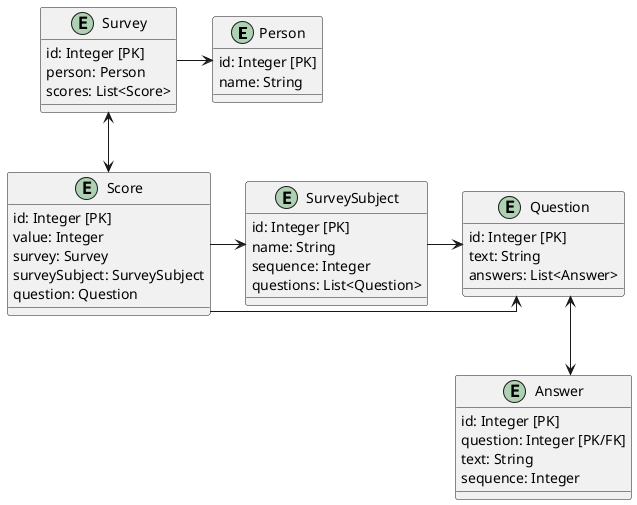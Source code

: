 @startuml
skinparam linetype ortho

entity Person {
    id: Integer [PK]
    name: String
}

entity Question {
    id: Integer [PK]
    text: String
    answers: List<Answer>
}

entity Survey {
    id: Integer [PK]
    person: Person
    scores: List<Score>
}

entity SurveySubject {
    id: Integer [PK]
    name: String
    sequence: Integer
    questions: List<Question>
}

entity Score {
    id: Integer [PK]
    value: Integer
    survey: Survey
    surveySubject: SurveySubject
    question: Question
}

entity Answer {
    id: Integer [PK]
    question: Integer [PK/FK]
    text: String
    sequence: Integer
}


Survey -> Person
Survey <--> Score

SurveySubject -> Question

Score -> SurveySubject
Score -> Question

Question <--> Answer

@enduml
